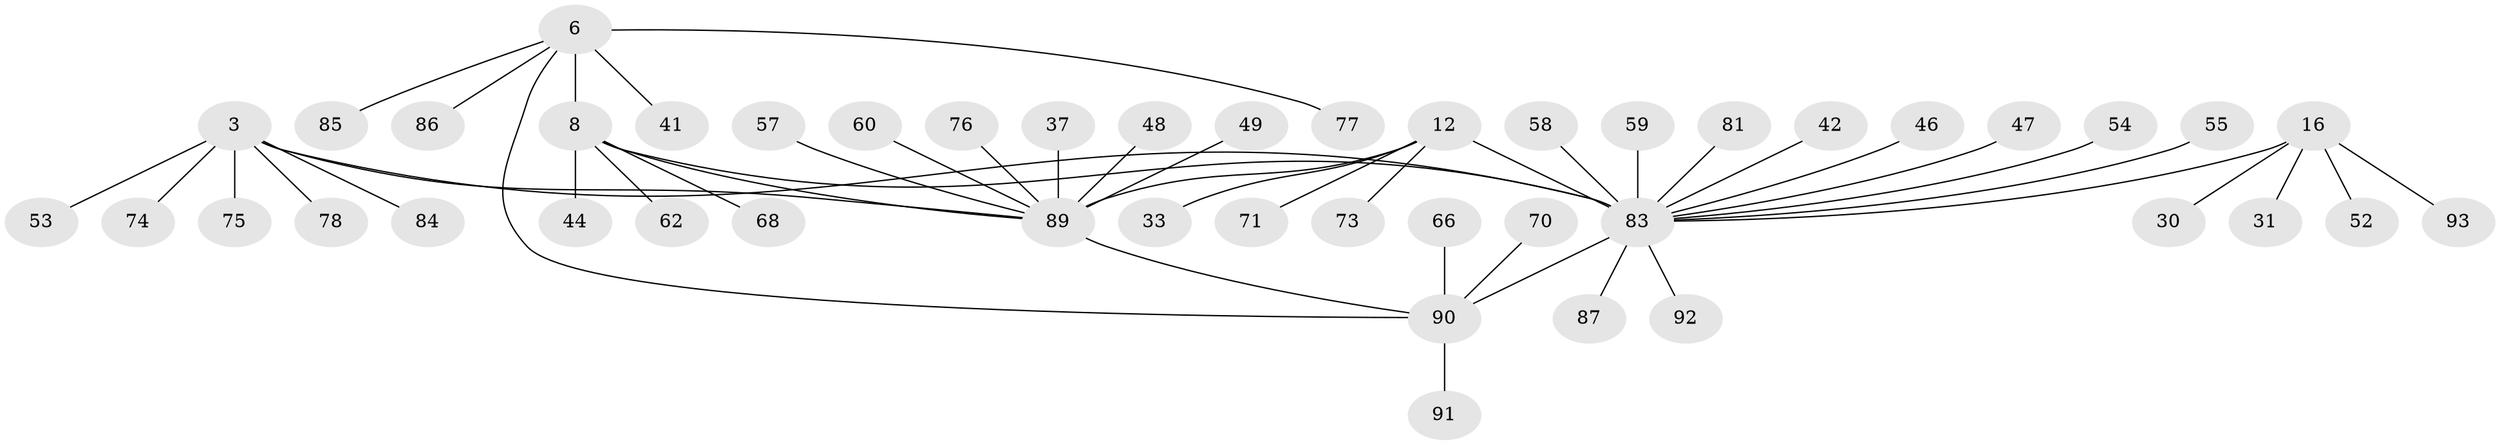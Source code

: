 // original degree distribution, {4: 0.053763440860215055, 7: 0.06451612903225806, 10: 0.021505376344086023, 8: 0.010752688172043012, 3: 0.053763440860215055, 5: 0.021505376344086023, 11: 0.021505376344086023, 6: 0.021505376344086023, 9: 0.010752688172043012, 2: 0.11827956989247312, 1: 0.6021505376344086}
// Generated by graph-tools (version 1.1) at 2025/54/03/09/25 04:54:40]
// undirected, 46 vertices, 49 edges
graph export_dot {
graph [start="1"]
  node [color=gray90,style=filled];
  3 [super="+2"];
  6 [super="+5"];
  8 [super="+7"];
  12 [super="+11"];
  16 [super="+14"];
  30;
  31 [super="+27"];
  33;
  37;
  41;
  42;
  44;
  46;
  47;
  48;
  49;
  52 [super="+34"];
  53;
  54;
  55;
  57;
  58;
  59;
  60;
  62;
  66;
  68;
  70;
  71 [super="+69"];
  73;
  74;
  75;
  76;
  77;
  78 [super="+24"];
  81;
  83 [super="+63+13+51+72+4"];
  84 [super="+82"];
  85;
  86;
  87;
  89 [super="+21+29+80+10+28+36"];
  90 [super="+65+45+56+61+20+43"];
  91 [super="+88"];
  92;
  93 [super="+64+79"];
  3 -- 74;
  3 -- 75;
  3 -- 53;
  3 -- 89 [weight=2];
  3 -- 78;
  3 -- 84;
  3 -- 83 [weight=5];
  6 -- 8 [weight=4];
  6 -- 85;
  6 -- 86;
  6 -- 41;
  6 -- 77;
  6 -- 90;
  8 -- 62;
  8 -- 68;
  8 -- 44;
  8 -- 89 [weight=2];
  8 -- 83 [weight=3];
  12 -- 33;
  12 -- 73;
  12 -- 89 [weight=4];
  12 -- 71;
  12 -- 83;
  16 -- 30;
  16 -- 93;
  16 -- 31;
  16 -- 52;
  16 -- 83 [weight=4];
  37 -- 89;
  42 -- 83;
  46 -- 83;
  47 -- 83;
  48 -- 89;
  49 -- 89;
  54 -- 83;
  55 -- 83;
  57 -- 89;
  58 -- 83;
  59 -- 83;
  60 -- 89;
  66 -- 90;
  70 -- 90;
  76 -- 89;
  81 -- 83;
  83 -- 87;
  83 -- 92;
  83 -- 90 [weight=2];
  89 -- 90 [weight=2];
  90 -- 91;
}
